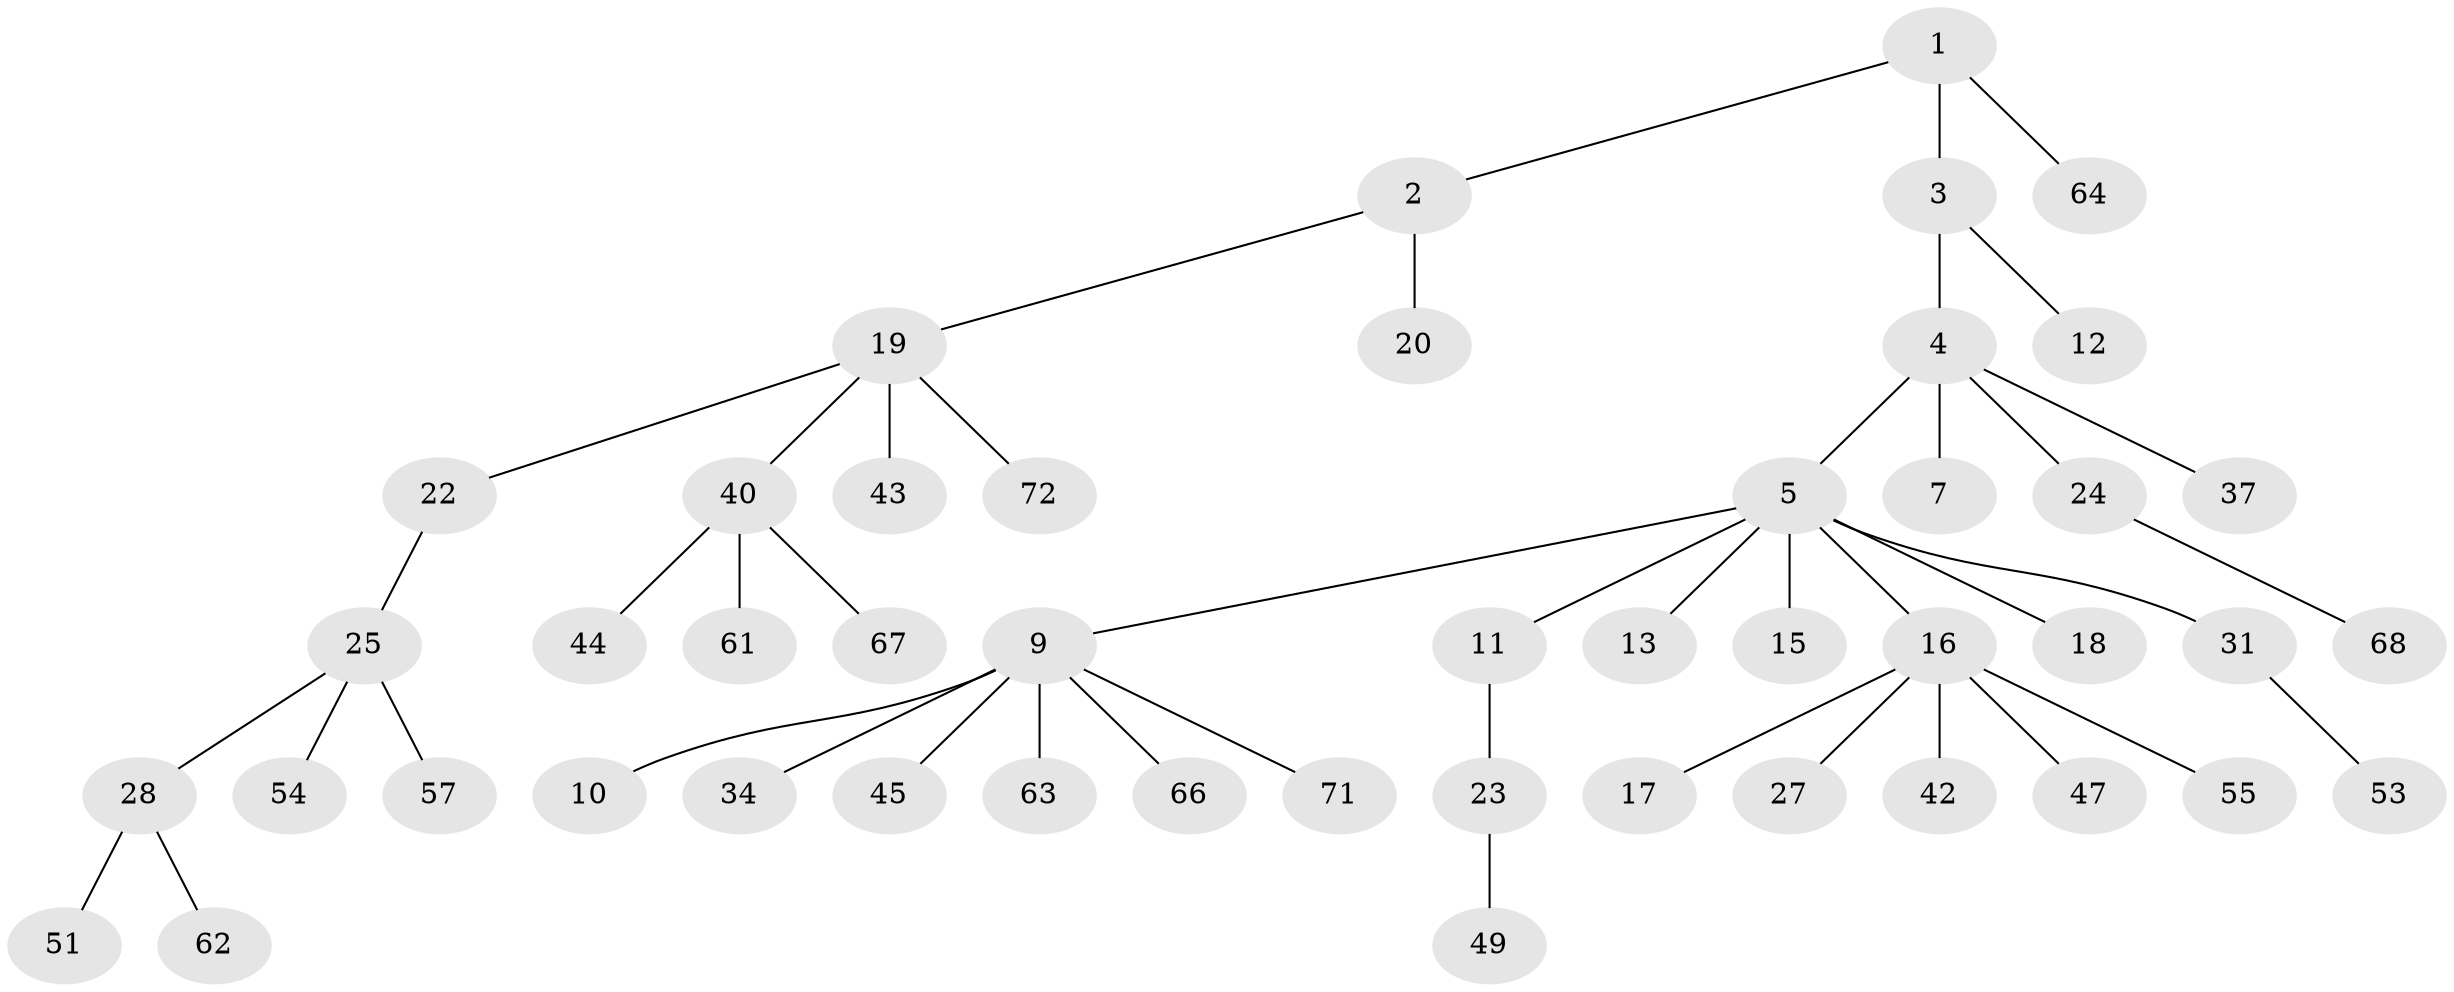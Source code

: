 // Generated by graph-tools (version 1.1) at 2025/52/02/27/25 19:52:13]
// undirected, 47 vertices, 46 edges
graph export_dot {
graph [start="1"]
  node [color=gray90,style=filled];
  1 [super="+6"];
  2 [super="+14"];
  3 [super="+36"];
  4 [super="+56"];
  5 [super="+8"];
  7 [super="+30"];
  9 [super="+39"];
  10;
  11;
  12;
  13;
  15 [super="+69"];
  16 [super="+26"];
  17 [super="+38"];
  18 [super="+21"];
  19 [super="+29"];
  20;
  22 [super="+59"];
  23 [super="+46"];
  24 [super="+50"];
  25 [super="+35"];
  27 [super="+58"];
  28 [super="+33"];
  31 [super="+32"];
  34 [super="+65"];
  37 [super="+52"];
  40 [super="+41"];
  42;
  43;
  44;
  45 [super="+48"];
  47 [super="+60"];
  49 [super="+70"];
  51;
  53;
  54;
  55;
  57;
  61;
  62;
  63;
  64;
  66;
  67;
  68;
  71;
  72;
  1 -- 2;
  1 -- 3;
  1 -- 64;
  2 -- 20;
  2 -- 19;
  3 -- 4;
  3 -- 12;
  4 -- 5;
  4 -- 7;
  4 -- 24;
  4 -- 37;
  5 -- 11;
  5 -- 16;
  5 -- 18;
  5 -- 31;
  5 -- 9;
  5 -- 13;
  5 -- 15;
  9 -- 10;
  9 -- 34;
  9 -- 45;
  9 -- 63;
  9 -- 71;
  9 -- 66;
  11 -- 23;
  16 -- 17;
  16 -- 42;
  16 -- 27;
  16 -- 47;
  16 -- 55;
  19 -- 22;
  19 -- 72;
  19 -- 40;
  19 -- 43;
  22 -- 25;
  23 -- 49;
  24 -- 68;
  25 -- 28;
  25 -- 54;
  25 -- 57;
  28 -- 51;
  28 -- 62;
  31 -- 53;
  40 -- 61;
  40 -- 67;
  40 -- 44;
}
